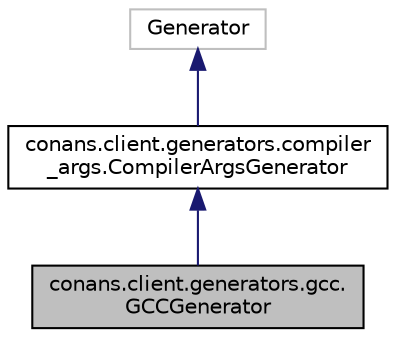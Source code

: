 digraph "conans.client.generators.gcc.GCCGenerator"
{
 // LATEX_PDF_SIZE
  edge [fontname="Helvetica",fontsize="10",labelfontname="Helvetica",labelfontsize="10"];
  node [fontname="Helvetica",fontsize="10",shape=record];
  Node1 [label="conans.client.generators.gcc.\lGCCGenerator",height=0.2,width=0.4,color="black", fillcolor="grey75", style="filled", fontcolor="black",tooltip=" "];
  Node2 -> Node1 [dir="back",color="midnightblue",fontsize="10",style="solid",fontname="Helvetica"];
  Node2 [label="conans.client.generators.compiler\l_args.CompilerArgsGenerator",height=0.2,width=0.4,color="black", fillcolor="white", style="filled",URL="$classconans_1_1client_1_1generators_1_1compiler__args_1_1CompilerArgsGenerator.html",tooltip=" "];
  Node3 -> Node2 [dir="back",color="midnightblue",fontsize="10",style="solid",fontname="Helvetica"];
  Node3 [label="Generator",height=0.2,width=0.4,color="grey75", fillcolor="white", style="filled",tooltip=" "];
}
